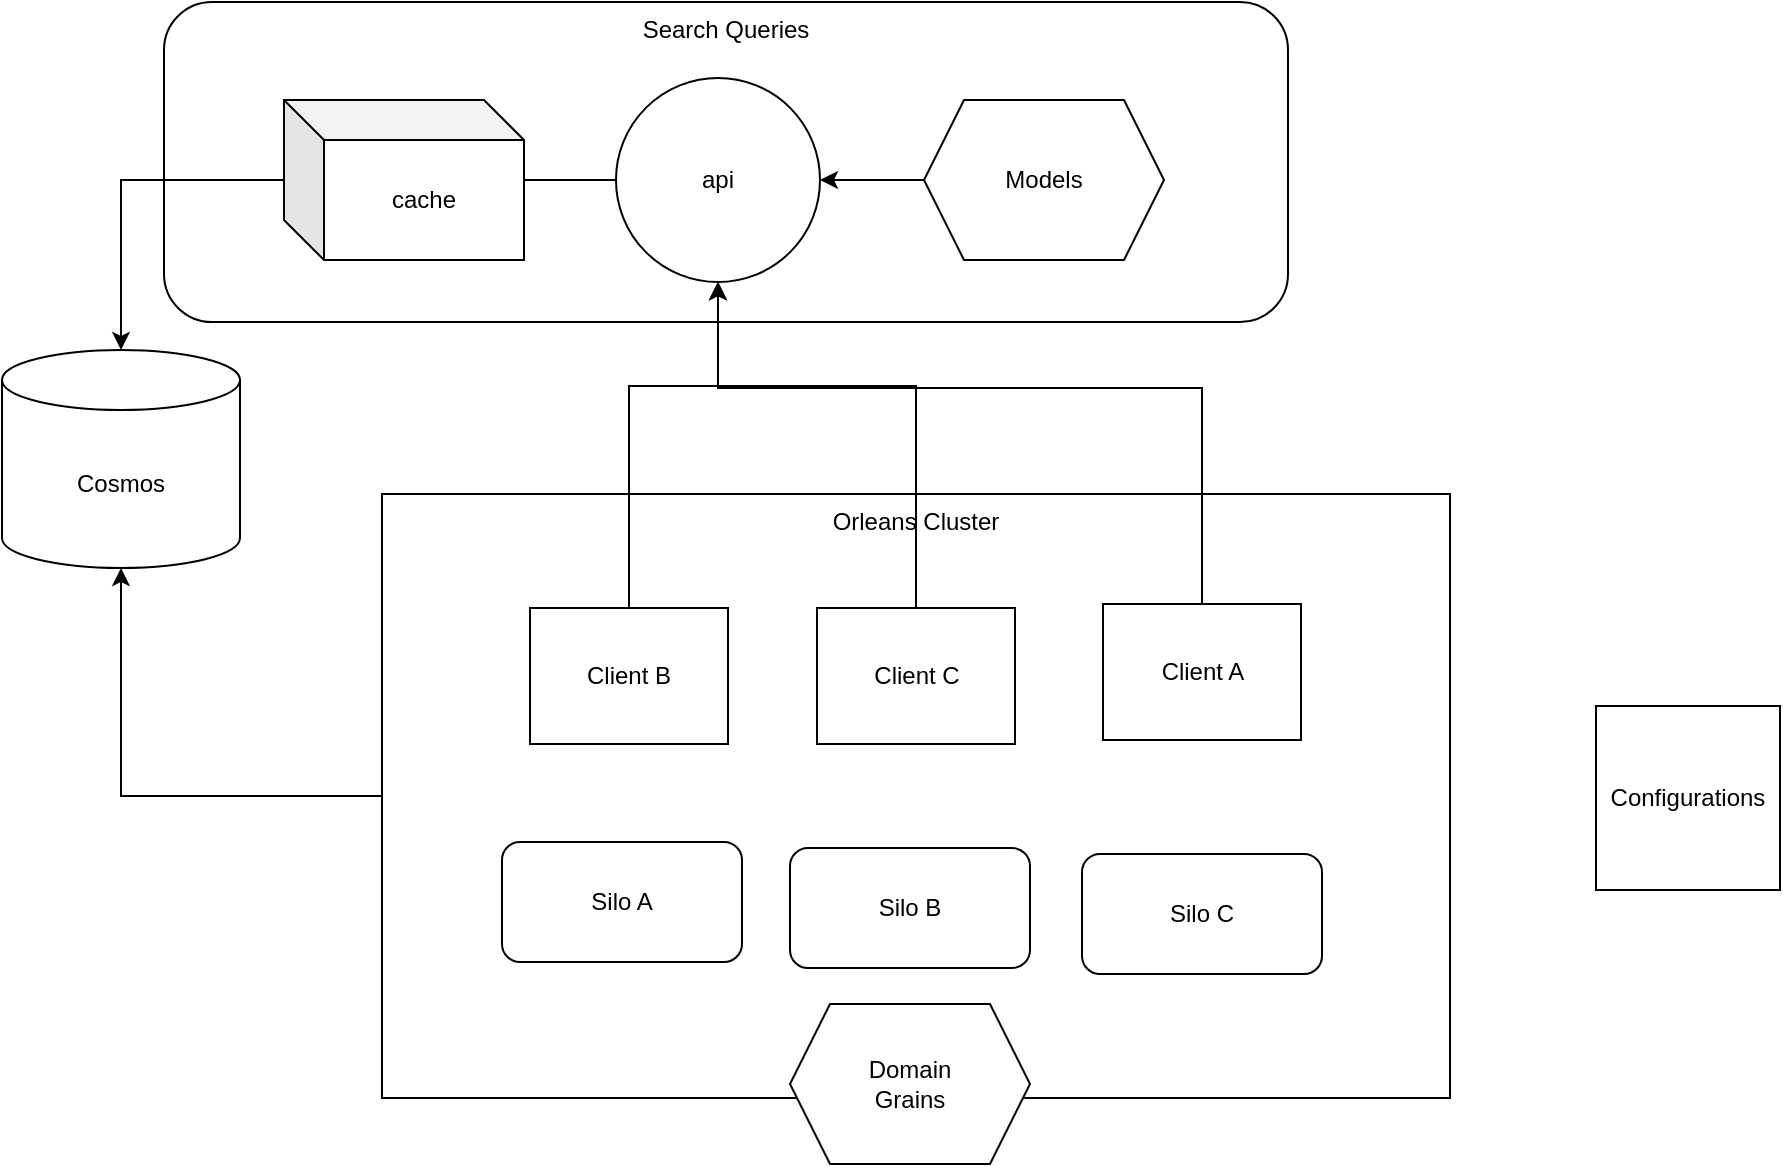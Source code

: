 <mxfile version="26.0.16">
  <diagram name="Page-1" id="DI4XiT3NX6lOy9eIP_y-">
    <mxGraphModel dx="2074" dy="836" grid="0" gridSize="10" guides="1" tooltips="1" connect="1" arrows="1" fold="1" page="1" pageScale="1" pageWidth="1100" pageHeight="850" math="0" shadow="0">
      <root>
        <mxCell id="0" />
        <mxCell id="1" parent="0" />
        <mxCell id="rHXVHXGD_Vt0e2ElOVVp-20" value="Search Queries" style="rounded=1;whiteSpace=wrap;html=1;verticalAlign=top;" vertex="1" parent="1">
          <mxGeometry x="137" y="67" width="562" height="160" as="geometry" />
        </mxCell>
        <mxCell id="rHXVHXGD_Vt0e2ElOVVp-10" value="Orleans Cluster" style="rounded=0;whiteSpace=wrap;html=1;verticalAlign=top;" vertex="1" parent="1">
          <mxGeometry x="246" y="313" width="534" height="302" as="geometry" />
        </mxCell>
        <mxCell id="rHXVHXGD_Vt0e2ElOVVp-14" style="edgeStyle=orthogonalEdgeStyle;rounded=0;orthogonalLoop=1;jettySize=auto;html=1;" edge="1" parent="1" source="rHXVHXGD_Vt0e2ElOVVp-1" target="rHXVHXGD_Vt0e2ElOVVp-13">
          <mxGeometry relative="1" as="geometry" />
        </mxCell>
        <mxCell id="rHXVHXGD_Vt0e2ElOVVp-1" value="api" style="ellipse;whiteSpace=wrap;html=1;" vertex="1" parent="1">
          <mxGeometry x="363" y="105" width="102" height="102" as="geometry" />
        </mxCell>
        <mxCell id="rHXVHXGD_Vt0e2ElOVVp-2" value="Silo A" style="rounded=1;whiteSpace=wrap;html=1;" vertex="1" parent="1">
          <mxGeometry x="306" y="487" width="120" height="60" as="geometry" />
        </mxCell>
        <mxCell id="rHXVHXGD_Vt0e2ElOVVp-3" value="Silo B" style="rounded=1;whiteSpace=wrap;html=1;" vertex="1" parent="1">
          <mxGeometry x="450" y="490" width="120" height="60" as="geometry" />
        </mxCell>
        <mxCell id="rHXVHXGD_Vt0e2ElOVVp-4" value="Silo C" style="rounded=1;whiteSpace=wrap;html=1;" vertex="1" parent="1">
          <mxGeometry x="596" y="493" width="120" height="60" as="geometry" />
        </mxCell>
        <mxCell id="rHXVHXGD_Vt0e2ElOVVp-17" style="edgeStyle=orthogonalEdgeStyle;rounded=0;orthogonalLoop=1;jettySize=auto;html=1;" edge="1" parent="1" source="rHXVHXGD_Vt0e2ElOVVp-5" target="rHXVHXGD_Vt0e2ElOVVp-1">
          <mxGeometry relative="1" as="geometry">
            <Array as="points">
              <mxPoint x="656" y="260" />
              <mxPoint x="414" y="260" />
            </Array>
          </mxGeometry>
        </mxCell>
        <mxCell id="rHXVHXGD_Vt0e2ElOVVp-5" value="Client A" style="rounded=0;whiteSpace=wrap;html=1;" vertex="1" parent="1">
          <mxGeometry x="606.5" y="368" width="99" height="68" as="geometry" />
        </mxCell>
        <mxCell id="rHXVHXGD_Vt0e2ElOVVp-19" style="edgeStyle=orthogonalEdgeStyle;rounded=0;orthogonalLoop=1;jettySize=auto;html=1;entryX=0.5;entryY=1;entryDx=0;entryDy=0;" edge="1" parent="1" source="rHXVHXGD_Vt0e2ElOVVp-6" target="rHXVHXGD_Vt0e2ElOVVp-1">
          <mxGeometry relative="1" as="geometry">
            <Array as="points">
              <mxPoint x="370" y="259" />
              <mxPoint x="414" y="259" />
            </Array>
          </mxGeometry>
        </mxCell>
        <mxCell id="rHXVHXGD_Vt0e2ElOVVp-6" value="Client B" style="rounded=0;whiteSpace=wrap;html=1;" vertex="1" parent="1">
          <mxGeometry x="320" y="370" width="99" height="68" as="geometry" />
        </mxCell>
        <mxCell id="rHXVHXGD_Vt0e2ElOVVp-18" style="edgeStyle=orthogonalEdgeStyle;rounded=0;orthogonalLoop=1;jettySize=auto;html=1;" edge="1" parent="1" source="rHXVHXGD_Vt0e2ElOVVp-7" target="rHXVHXGD_Vt0e2ElOVVp-1">
          <mxGeometry relative="1" as="geometry">
            <Array as="points">
              <mxPoint x="513" y="259" />
              <mxPoint x="414" y="259" />
            </Array>
          </mxGeometry>
        </mxCell>
        <mxCell id="rHXVHXGD_Vt0e2ElOVVp-7" value="Client C" style="rounded=0;whiteSpace=wrap;html=1;" vertex="1" parent="1">
          <mxGeometry x="463.5" y="370" width="99" height="68" as="geometry" />
        </mxCell>
        <mxCell id="rHXVHXGD_Vt0e2ElOVVp-8" value="Domain&lt;div&gt;Grains&lt;/div&gt;" style="shape=hexagon;perimeter=hexagonPerimeter2;whiteSpace=wrap;html=1;fixedSize=1;" vertex="1" parent="1">
          <mxGeometry x="450" y="568" width="120" height="80" as="geometry" />
        </mxCell>
        <mxCell id="rHXVHXGD_Vt0e2ElOVVp-9" value="Configurations" style="whiteSpace=wrap;html=1;aspect=fixed;" vertex="1" parent="1">
          <mxGeometry x="853" y="419" width="92" height="92" as="geometry" />
        </mxCell>
        <mxCell id="rHXVHXGD_Vt0e2ElOVVp-12" style="edgeStyle=orthogonalEdgeStyle;rounded=0;orthogonalLoop=1;jettySize=auto;html=1;" edge="1" parent="1" source="rHXVHXGD_Vt0e2ElOVVp-11" target="rHXVHXGD_Vt0e2ElOVVp-1">
          <mxGeometry relative="1" as="geometry" />
        </mxCell>
        <mxCell id="rHXVHXGD_Vt0e2ElOVVp-11" value="Models" style="shape=hexagon;perimeter=hexagonPerimeter2;whiteSpace=wrap;html=1;fixedSize=1;" vertex="1" parent="1">
          <mxGeometry x="517" y="116" width="120" height="80" as="geometry" />
        </mxCell>
        <mxCell id="rHXVHXGD_Vt0e2ElOVVp-13" value="Cosmos" style="shape=cylinder3;whiteSpace=wrap;html=1;boundedLbl=1;backgroundOutline=1;size=15;" vertex="1" parent="1">
          <mxGeometry x="56" y="241" width="119" height="109" as="geometry" />
        </mxCell>
        <mxCell id="rHXVHXGD_Vt0e2ElOVVp-15" style="edgeStyle=orthogonalEdgeStyle;rounded=0;orthogonalLoop=1;jettySize=auto;html=1;entryX=0.5;entryY=1;entryDx=0;entryDy=0;entryPerimeter=0;" edge="1" parent="1" source="rHXVHXGD_Vt0e2ElOVVp-10" target="rHXVHXGD_Vt0e2ElOVVp-13">
          <mxGeometry relative="1" as="geometry" />
        </mxCell>
        <mxCell id="rHXVHXGD_Vt0e2ElOVVp-16" value="cache" style="shape=cube;whiteSpace=wrap;html=1;boundedLbl=1;backgroundOutline=1;darkOpacity=0.05;darkOpacity2=0.1;" vertex="1" parent="1">
          <mxGeometry x="197" y="116" width="120" height="80" as="geometry" />
        </mxCell>
      </root>
    </mxGraphModel>
  </diagram>
</mxfile>
